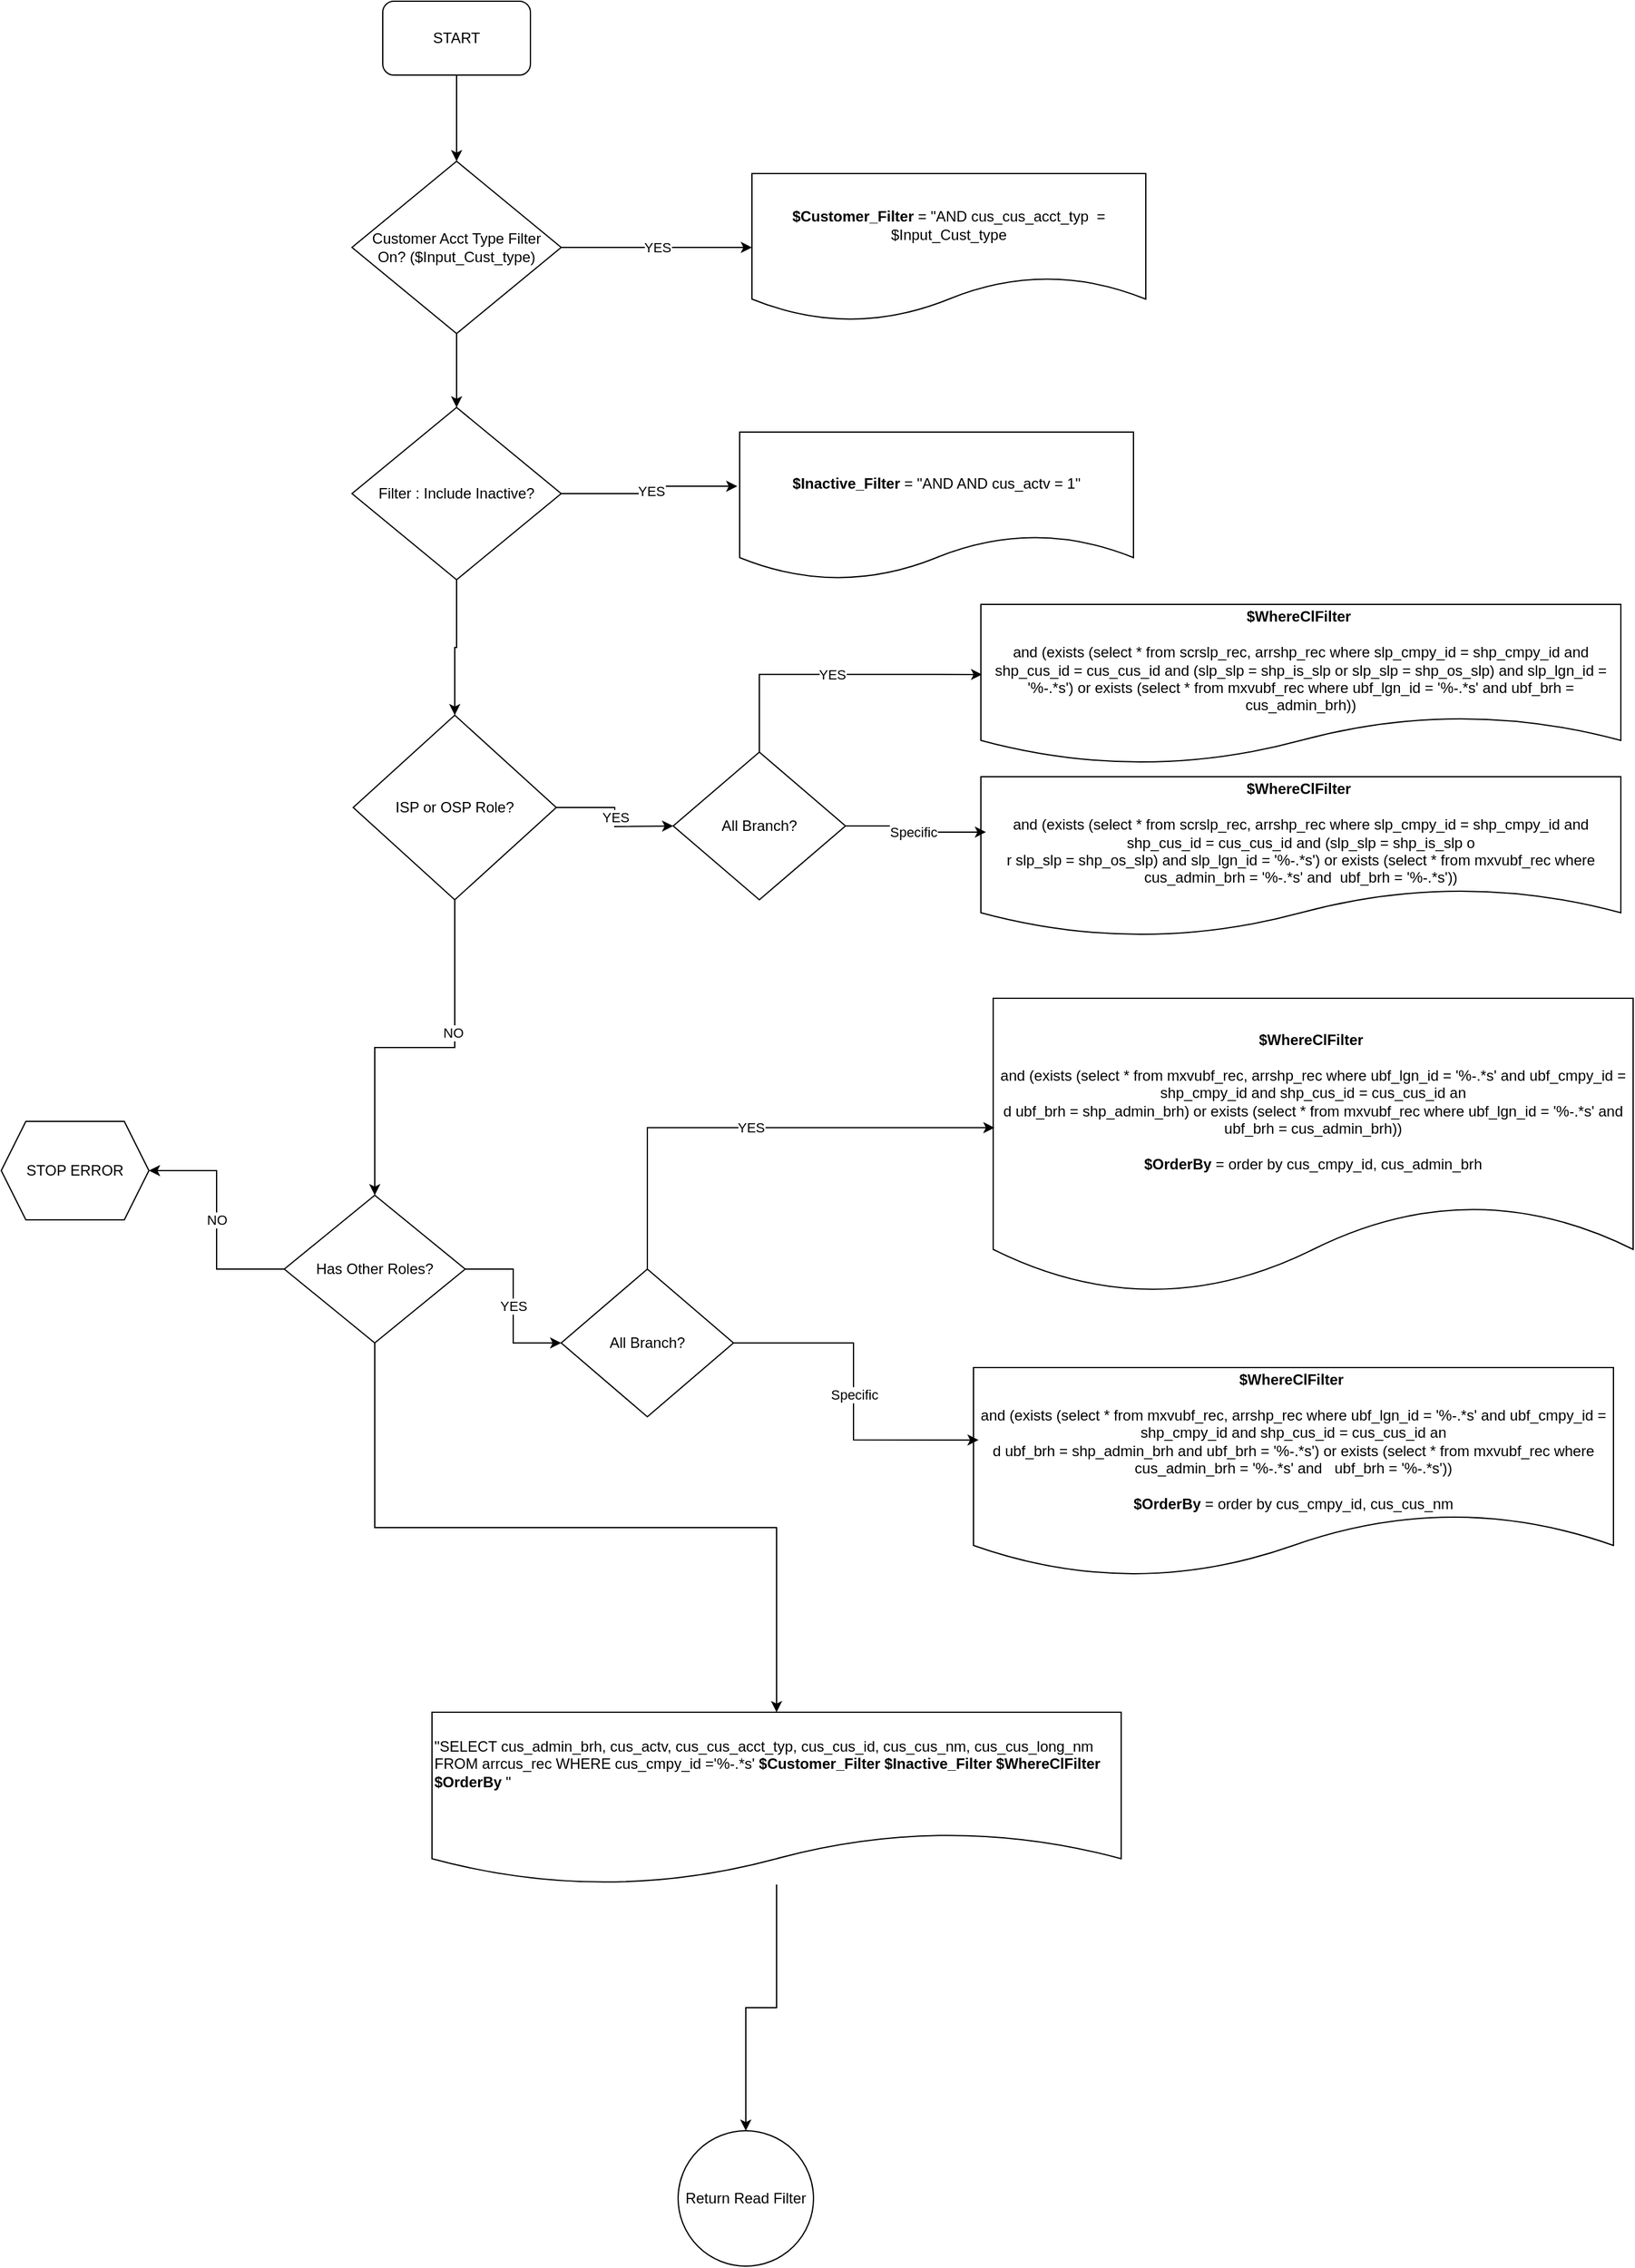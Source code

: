 <mxfile version="26.0.4">
  <diagram name="Page-1" id="cI6VHz1JdNu4_8iZnLbt">
    <mxGraphModel dx="1426" dy="791" grid="1" gridSize="10" guides="1" tooltips="1" connect="1" arrows="1" fold="1" page="1" pageScale="1" pageWidth="1700" pageHeight="1100" math="0" shadow="0">
      <root>
        <mxCell id="0" />
        <mxCell id="1" parent="0" />
        <mxCell id="eQzpF3mo_qRaEqn4GsIe-5" style="edgeStyle=orthogonalEdgeStyle;rounded=0;orthogonalLoop=1;jettySize=auto;html=1;entryX=0.5;entryY=0;entryDx=0;entryDy=0;" edge="1" parent="1" source="eQzpF3mo_qRaEqn4GsIe-1" target="eQzpF3mo_qRaEqn4GsIe-2">
          <mxGeometry relative="1" as="geometry" />
        </mxCell>
        <mxCell id="eQzpF3mo_qRaEqn4GsIe-1" value="START" style="rounded=1;whiteSpace=wrap;html=1;" vertex="1" parent="1">
          <mxGeometry x="540" y="100" width="120" height="60" as="geometry" />
        </mxCell>
        <mxCell id="eQzpF3mo_qRaEqn4GsIe-4" value="YES" style="edgeStyle=orthogonalEdgeStyle;rounded=0;orthogonalLoop=1;jettySize=auto;html=1;" edge="1" parent="1" source="eQzpF3mo_qRaEqn4GsIe-2" target="eQzpF3mo_qRaEqn4GsIe-3">
          <mxGeometry relative="1" as="geometry" />
        </mxCell>
        <mxCell id="eQzpF3mo_qRaEqn4GsIe-6" style="edgeStyle=orthogonalEdgeStyle;rounded=0;orthogonalLoop=1;jettySize=auto;html=1;exitX=0.5;exitY=1;exitDx=0;exitDy=0;" edge="1" parent="1" source="eQzpF3mo_qRaEqn4GsIe-2">
          <mxGeometry relative="1" as="geometry">
            <mxPoint x="600" y="430" as="targetPoint" />
          </mxGeometry>
        </mxCell>
        <mxCell id="eQzpF3mo_qRaEqn4GsIe-2" value="Customer Acct Type Filter&lt;br&gt;On? ($Input_Cust_type)" style="rhombus;whiteSpace=wrap;html=1;" vertex="1" parent="1">
          <mxGeometry x="515" y="230" width="170" height="140" as="geometry" />
        </mxCell>
        <mxCell id="eQzpF3mo_qRaEqn4GsIe-3" value="&lt;b&gt;$Customer_Filter&lt;/b&gt; = &quot;AND cus_cus_acct_typ&amp;nbsp; = $Input_Cust_type" style="shape=document;whiteSpace=wrap;html=1;boundedLbl=1;" vertex="1" parent="1">
          <mxGeometry x="840" y="240" width="320" height="120" as="geometry" />
        </mxCell>
        <mxCell id="eQzpF3mo_qRaEqn4GsIe-7" value="Filter : Include Inactive?" style="rhombus;whiteSpace=wrap;html=1;" vertex="1" parent="1">
          <mxGeometry x="515" y="430" width="170" height="140" as="geometry" />
        </mxCell>
        <mxCell id="eQzpF3mo_qRaEqn4GsIe-8" value="&lt;b&gt;$Inactive_Filter&lt;/b&gt; = &quot;AND AND cus_actv = 1&quot;" style="shape=document;whiteSpace=wrap;html=1;boundedLbl=1;" vertex="1" parent="1">
          <mxGeometry x="830" y="450" width="320" height="120" as="geometry" />
        </mxCell>
        <mxCell id="eQzpF3mo_qRaEqn4GsIe-9" value="YES" style="edgeStyle=orthogonalEdgeStyle;rounded=0;orthogonalLoop=1;jettySize=auto;html=1;entryX=-0.006;entryY=0.367;entryDx=0;entryDy=0;entryPerimeter=0;" edge="1" parent="1" source="eQzpF3mo_qRaEqn4GsIe-7" target="eQzpF3mo_qRaEqn4GsIe-8">
          <mxGeometry relative="1" as="geometry" />
        </mxCell>
        <mxCell id="eQzpF3mo_qRaEqn4GsIe-11" value="&lt;div&gt;&lt;b style=&quot;color: light-dark(rgb(0, 0, 0), rgb(255, 255, 255)); background-color: transparent; text-align: left;&quot;&gt;$WhereClFilter&lt;/b&gt;&amp;nbsp;&lt;br&gt;&lt;br&gt;and (exists (select * from scrslp_rec, arrshp_rec where slp_cmpy_id = shp_cmpy_id and shp_cus_id = cus_cus_id and (slp_slp = shp_is_slp o&lt;span style=&quot;text-align: left; background-color: transparent; color: light-dark(rgb(0, 0, 0), rgb(255, 255, 255));&quot;&gt;r slp_slp = shp_os_slp) and slp_lgn_id = &#39;%-.*s&#39;) or exists (select * from mxvubf_rec where ubf_lgn_id = &#39;%-.*s&#39; and ubf_brh = cus_admin_brh))&lt;/span&gt;&lt;/div&gt;" style="shape=document;whiteSpace=wrap;html=1;boundedLbl=1;" vertex="1" parent="1">
          <mxGeometry x="1026" y="590" width="520" height="130" as="geometry" />
        </mxCell>
        <mxCell id="eQzpF3mo_qRaEqn4GsIe-12" value="YES" style="edgeStyle=orthogonalEdgeStyle;rounded=0;orthogonalLoop=1;jettySize=auto;html=1;exitX=1;exitY=0.5;exitDx=0;exitDy=0;" edge="1" parent="1" source="eQzpF3mo_qRaEqn4GsIe-14">
          <mxGeometry relative="1" as="geometry">
            <mxPoint x="776" y="770" as="targetPoint" />
          </mxGeometry>
        </mxCell>
        <mxCell id="eQzpF3mo_qRaEqn4GsIe-13" style="edgeStyle=orthogonalEdgeStyle;rounded=0;orthogonalLoop=1;jettySize=auto;html=1;exitX=0.5;exitY=1;exitDx=0;exitDy=0;" edge="1" parent="1" source="eQzpF3mo_qRaEqn4GsIe-14" target="eQzpF3mo_qRaEqn4GsIe-17">
          <mxGeometry relative="1" as="geometry" />
        </mxCell>
        <mxCell id="eQzpF3mo_qRaEqn4GsIe-27" value="NO" style="edgeLabel;html=1;align=center;verticalAlign=middle;resizable=0;points=[];" vertex="1" connectable="0" parent="eQzpF3mo_qRaEqn4GsIe-13">
          <mxGeometry x="-0.294" y="-2" relative="1" as="geometry">
            <mxPoint as="offset" />
          </mxGeometry>
        </mxCell>
        <mxCell id="eQzpF3mo_qRaEqn4GsIe-14" value="ISP or OSP Role?" style="rhombus;whiteSpace=wrap;html=1;" vertex="1" parent="1">
          <mxGeometry x="516" y="680" width="165" height="150" as="geometry" />
        </mxCell>
        <mxCell id="eQzpF3mo_qRaEqn4GsIe-15" style="edgeStyle=orthogonalEdgeStyle;rounded=0;orthogonalLoop=1;jettySize=auto;html=1;exitX=0.5;exitY=1;exitDx=0;exitDy=0;entryX=0.5;entryY=0;entryDx=0;entryDy=0;" edge="1" parent="1" source="eQzpF3mo_qRaEqn4GsIe-7" target="eQzpF3mo_qRaEqn4GsIe-14">
          <mxGeometry relative="1" as="geometry">
            <mxPoint x="601" y="725" as="sourcePoint" />
          </mxGeometry>
        </mxCell>
        <mxCell id="eQzpF3mo_qRaEqn4GsIe-16" value="YES" style="edgeStyle=orthogonalEdgeStyle;rounded=0;orthogonalLoop=1;jettySize=auto;html=1;" edge="1" parent="1" source="eQzpF3mo_qRaEqn4GsIe-17" target="eQzpF3mo_qRaEqn4GsIe-24">
          <mxGeometry relative="1" as="geometry" />
        </mxCell>
        <mxCell id="eQzpF3mo_qRaEqn4GsIe-29" value="NO" style="edgeStyle=orthogonalEdgeStyle;rounded=0;orthogonalLoop=1;jettySize=auto;html=1;" edge="1" parent="1" source="eQzpF3mo_qRaEqn4GsIe-17" target="eQzpF3mo_qRaEqn4GsIe-28">
          <mxGeometry relative="1" as="geometry" />
        </mxCell>
        <mxCell id="eQzpF3mo_qRaEqn4GsIe-34" style="edgeStyle=orthogonalEdgeStyle;rounded=0;orthogonalLoop=1;jettySize=auto;html=1;" edge="1" parent="1" source="eQzpF3mo_qRaEqn4GsIe-17" target="eQzpF3mo_qRaEqn4GsIe-30">
          <mxGeometry relative="1" as="geometry" />
        </mxCell>
        <mxCell id="eQzpF3mo_qRaEqn4GsIe-17" value="Has Other Roles?" style="rhombus;whiteSpace=wrap;html=1;" vertex="1" parent="1">
          <mxGeometry x="460" y="1070" width="147" height="120" as="geometry" />
        </mxCell>
        <mxCell id="eQzpF3mo_qRaEqn4GsIe-18" value="&lt;div&gt;&lt;b style=&quot;color: light-dark(rgb(0, 0, 0), rgb(255, 255, 255)); background-color: transparent; text-align: left;&quot;&gt;$WhereClFilter&lt;/b&gt;&amp;nbsp;&lt;br&gt;&lt;br&gt;and (exists (select * from scrslp_rec, arrshp_rec where slp_cmpy_id = shp_cmpy_id and shp_cus_id = cus_cus_id and (slp_slp = shp_is_slp o&lt;/div&gt;&lt;div&gt;r slp_slp = shp_os_slp) and slp_lgn_id = &#39;%-.*s&#39;) or exists (select * from mxvubf_rec where cus_admin_brh = &#39;%-.*s&#39; and&amp;nbsp; ubf_brh = &#39;%-.*s&#39;))&lt;/div&gt;" style="shape=document;whiteSpace=wrap;html=1;boundedLbl=1;" vertex="1" parent="1">
          <mxGeometry x="1026" y="730" width="520" height="130" as="geometry" />
        </mxCell>
        <mxCell id="eQzpF3mo_qRaEqn4GsIe-19" value="All Branch?" style="rhombus;whiteSpace=wrap;html=1;" vertex="1" parent="1">
          <mxGeometry x="776" y="710" width="140" height="120" as="geometry" />
        </mxCell>
        <mxCell id="eQzpF3mo_qRaEqn4GsIe-20" value="YES" style="edgeStyle=orthogonalEdgeStyle;rounded=0;orthogonalLoop=1;jettySize=auto;html=1;exitX=0.5;exitY=0;exitDx=0;exitDy=0;entryX=0.002;entryY=0.438;entryDx=0;entryDy=0;entryPerimeter=0;" edge="1" parent="1" source="eQzpF3mo_qRaEqn4GsIe-19" target="eQzpF3mo_qRaEqn4GsIe-11">
          <mxGeometry relative="1" as="geometry" />
        </mxCell>
        <mxCell id="eQzpF3mo_qRaEqn4GsIe-21" value="Specific" style="edgeStyle=orthogonalEdgeStyle;rounded=0;orthogonalLoop=1;jettySize=auto;html=1;exitX=1;exitY=0.5;exitDx=0;exitDy=0;entryX=0.008;entryY=0.346;entryDx=0;entryDy=0;entryPerimeter=0;" edge="1" parent="1" source="eQzpF3mo_qRaEqn4GsIe-19" target="eQzpF3mo_qRaEqn4GsIe-18">
          <mxGeometry relative="1" as="geometry" />
        </mxCell>
        <mxCell id="eQzpF3mo_qRaEqn4GsIe-22" value="&lt;div&gt;&lt;b style=&quot;color: light-dark(rgb(0, 0, 0), rgb(255, 255, 255)); background-color: transparent; text-align: left;&quot;&gt;$WhereClFilter&lt;/b&gt;&amp;nbsp;&lt;br&gt;&lt;br&gt;and (exists (select * from mxvubf_rec, arrshp_rec where ubf_lgn_id = &#39;%-.*s&#39; and ubf_cmpy_id = shp_cmpy_id and shp_cus_id = cus_cus_id an&lt;/div&gt;&lt;div&gt;d ubf_brh = shp_admin_brh) or exists (select * from mxvubf_rec where ubf_lgn_id = &#39;%-.*s&#39; and ubf_brh = cus_admin_brh))&lt;/div&gt;&lt;div&gt;&lt;br&gt;&lt;/div&gt;&lt;div&gt;&lt;b&gt;$OrderBy&lt;/b&gt;&amp;nbsp;=&amp;nbsp;&lt;span style=&quot;background-color: transparent;&quot;&gt;order by cus_cmpy_id, cus_admin_br&lt;/span&gt;&lt;span style=&quot;background-color: transparent; color: light-dark(rgb(0, 0, 0), rgb(255, 255, 255));&quot;&gt;h&lt;/span&gt;&lt;/div&gt;" style="shape=document;whiteSpace=wrap;html=1;boundedLbl=1;" vertex="1" parent="1">
          <mxGeometry x="1036" y="910" width="520" height="240" as="geometry" />
        </mxCell>
        <mxCell id="eQzpF3mo_qRaEqn4GsIe-23" value="&lt;div&gt;&lt;b style=&quot;background-color: transparent; color: light-dark(rgb(0, 0, 0), rgb(255, 255, 255)); text-align: left;&quot;&gt;$WhereClFilter&lt;/b&gt;&amp;nbsp;&lt;br&gt;&lt;br&gt;and (exists (select * from mxvubf_rec, arrshp_rec where ubf_lgn_id = &#39;%-.*s&#39; and ubf_cmpy_id = shp_cmpy_id and shp_cus_id = cus_cus_id an&lt;/div&gt;&lt;div&gt;d ubf_brh = shp_admin_brh and ubf_brh = &#39;%-.*s&#39;) or exists (select * from mxvubf_rec where cus_admin_brh = &#39;%-.*s&#39; and&amp;nbsp; &amp;nbsp;ubf_brh = &#39;%-.*s&#39;))&lt;/div&gt;&lt;div&gt;&lt;br&gt;&lt;/div&gt;&lt;div&gt;&lt;b&gt;$OrderBy&lt;/b&gt; =&amp;nbsp;order by cus_cmpy_id, cus_cus_nm&lt;/div&gt;" style="shape=document;whiteSpace=wrap;html=1;boundedLbl=1;" vertex="1" parent="1">
          <mxGeometry x="1020" y="1210" width="520" height="170" as="geometry" />
        </mxCell>
        <mxCell id="eQzpF3mo_qRaEqn4GsIe-24" value="All Branch?" style="rhombus;whiteSpace=wrap;html=1;" vertex="1" parent="1">
          <mxGeometry x="685" y="1130" width="140" height="120" as="geometry" />
        </mxCell>
        <mxCell id="eQzpF3mo_qRaEqn4GsIe-25" value="YES" style="edgeStyle=orthogonalEdgeStyle;rounded=0;orthogonalLoop=1;jettySize=auto;html=1;exitX=0.5;exitY=0;exitDx=0;exitDy=0;entryX=0.002;entryY=0.438;entryDx=0;entryDy=0;entryPerimeter=0;" edge="1" parent="1" source="eQzpF3mo_qRaEqn4GsIe-24" target="eQzpF3mo_qRaEqn4GsIe-22">
          <mxGeometry relative="1" as="geometry" />
        </mxCell>
        <mxCell id="eQzpF3mo_qRaEqn4GsIe-26" value="Specific" style="edgeStyle=orthogonalEdgeStyle;rounded=0;orthogonalLoop=1;jettySize=auto;html=1;exitX=1;exitY=0.5;exitDx=0;exitDy=0;entryX=0.008;entryY=0.346;entryDx=0;entryDy=0;entryPerimeter=0;" edge="1" parent="1" source="eQzpF3mo_qRaEqn4GsIe-24" target="eQzpF3mo_qRaEqn4GsIe-23">
          <mxGeometry relative="1" as="geometry" />
        </mxCell>
        <mxCell id="eQzpF3mo_qRaEqn4GsIe-28" value="STOP ERROR" style="shape=hexagon;perimeter=hexagonPerimeter2;whiteSpace=wrap;html=1;fixedSize=1;" vertex="1" parent="1">
          <mxGeometry x="230" y="1010" width="120" height="80" as="geometry" />
        </mxCell>
        <mxCell id="eQzpF3mo_qRaEqn4GsIe-33" style="edgeStyle=orthogonalEdgeStyle;rounded=0;orthogonalLoop=1;jettySize=auto;html=1;" edge="1" parent="1" source="eQzpF3mo_qRaEqn4GsIe-30" target="eQzpF3mo_qRaEqn4GsIe-32">
          <mxGeometry relative="1" as="geometry" />
        </mxCell>
        <mxCell id="eQzpF3mo_qRaEqn4GsIe-30" value="&lt;div&gt;&quot;&lt;span style=&quot;background-color: transparent;&quot;&gt;SELECT cus_admin_brh, cus_actv, cus_cus_acct_typ, cus_cus_id, cus_cus_nm, cus_cus_long_nm&amp;nbsp; FROM arrcus_rec WHERE cus_cmpy_id =&#39;%-.*s&#39;&amp;nbsp;&lt;/span&gt;&lt;b style=&quot;background-color: transparent; color: light-dark(rgb(0, 0, 0), rgb(255, 255, 255)); text-align: center;&quot;&gt;$Customer_Filter&amp;nbsp;&lt;/b&gt;&lt;b style=&quot;text-align: center;&quot;&gt;$Inactive_Filter $&lt;/b&gt;&lt;b style=&quot;background-color: transparent; color: light-dark(rgb(0, 0, 0), rgb(255, 255, 255));&quot;&gt;WhereClFilter&amp;nbsp; &lt;/b&gt;&lt;span style=&quot;text-align: center; background-color: transparent; color: light-dark(rgb(0, 0, 0), rgb(255, 255, 255));&quot;&gt;&lt;b&gt;$OrderBy&lt;/b&gt;&lt;/span&gt;&lt;span style=&quot;background-color: transparent; color: light-dark(rgb(0, 0, 0), rgb(255, 255, 255));&quot;&gt;&amp;nbsp;&quot;&lt;/span&gt;&lt;/div&gt;&lt;div&gt;&lt;br&gt;&lt;/div&gt;" style="shape=document;html=1;boundedLbl=1;whiteSpace=wrap;align=left;" vertex="1" parent="1">
          <mxGeometry x="580" y="1490" width="560" height="140" as="geometry" />
        </mxCell>
        <mxCell id="eQzpF3mo_qRaEqn4GsIe-32" value="Return Read Filter" style="ellipse;whiteSpace=wrap;html=1;aspect=fixed;" vertex="1" parent="1">
          <mxGeometry x="780" y="1830" width="110" height="110" as="geometry" />
        </mxCell>
      </root>
    </mxGraphModel>
  </diagram>
</mxfile>
